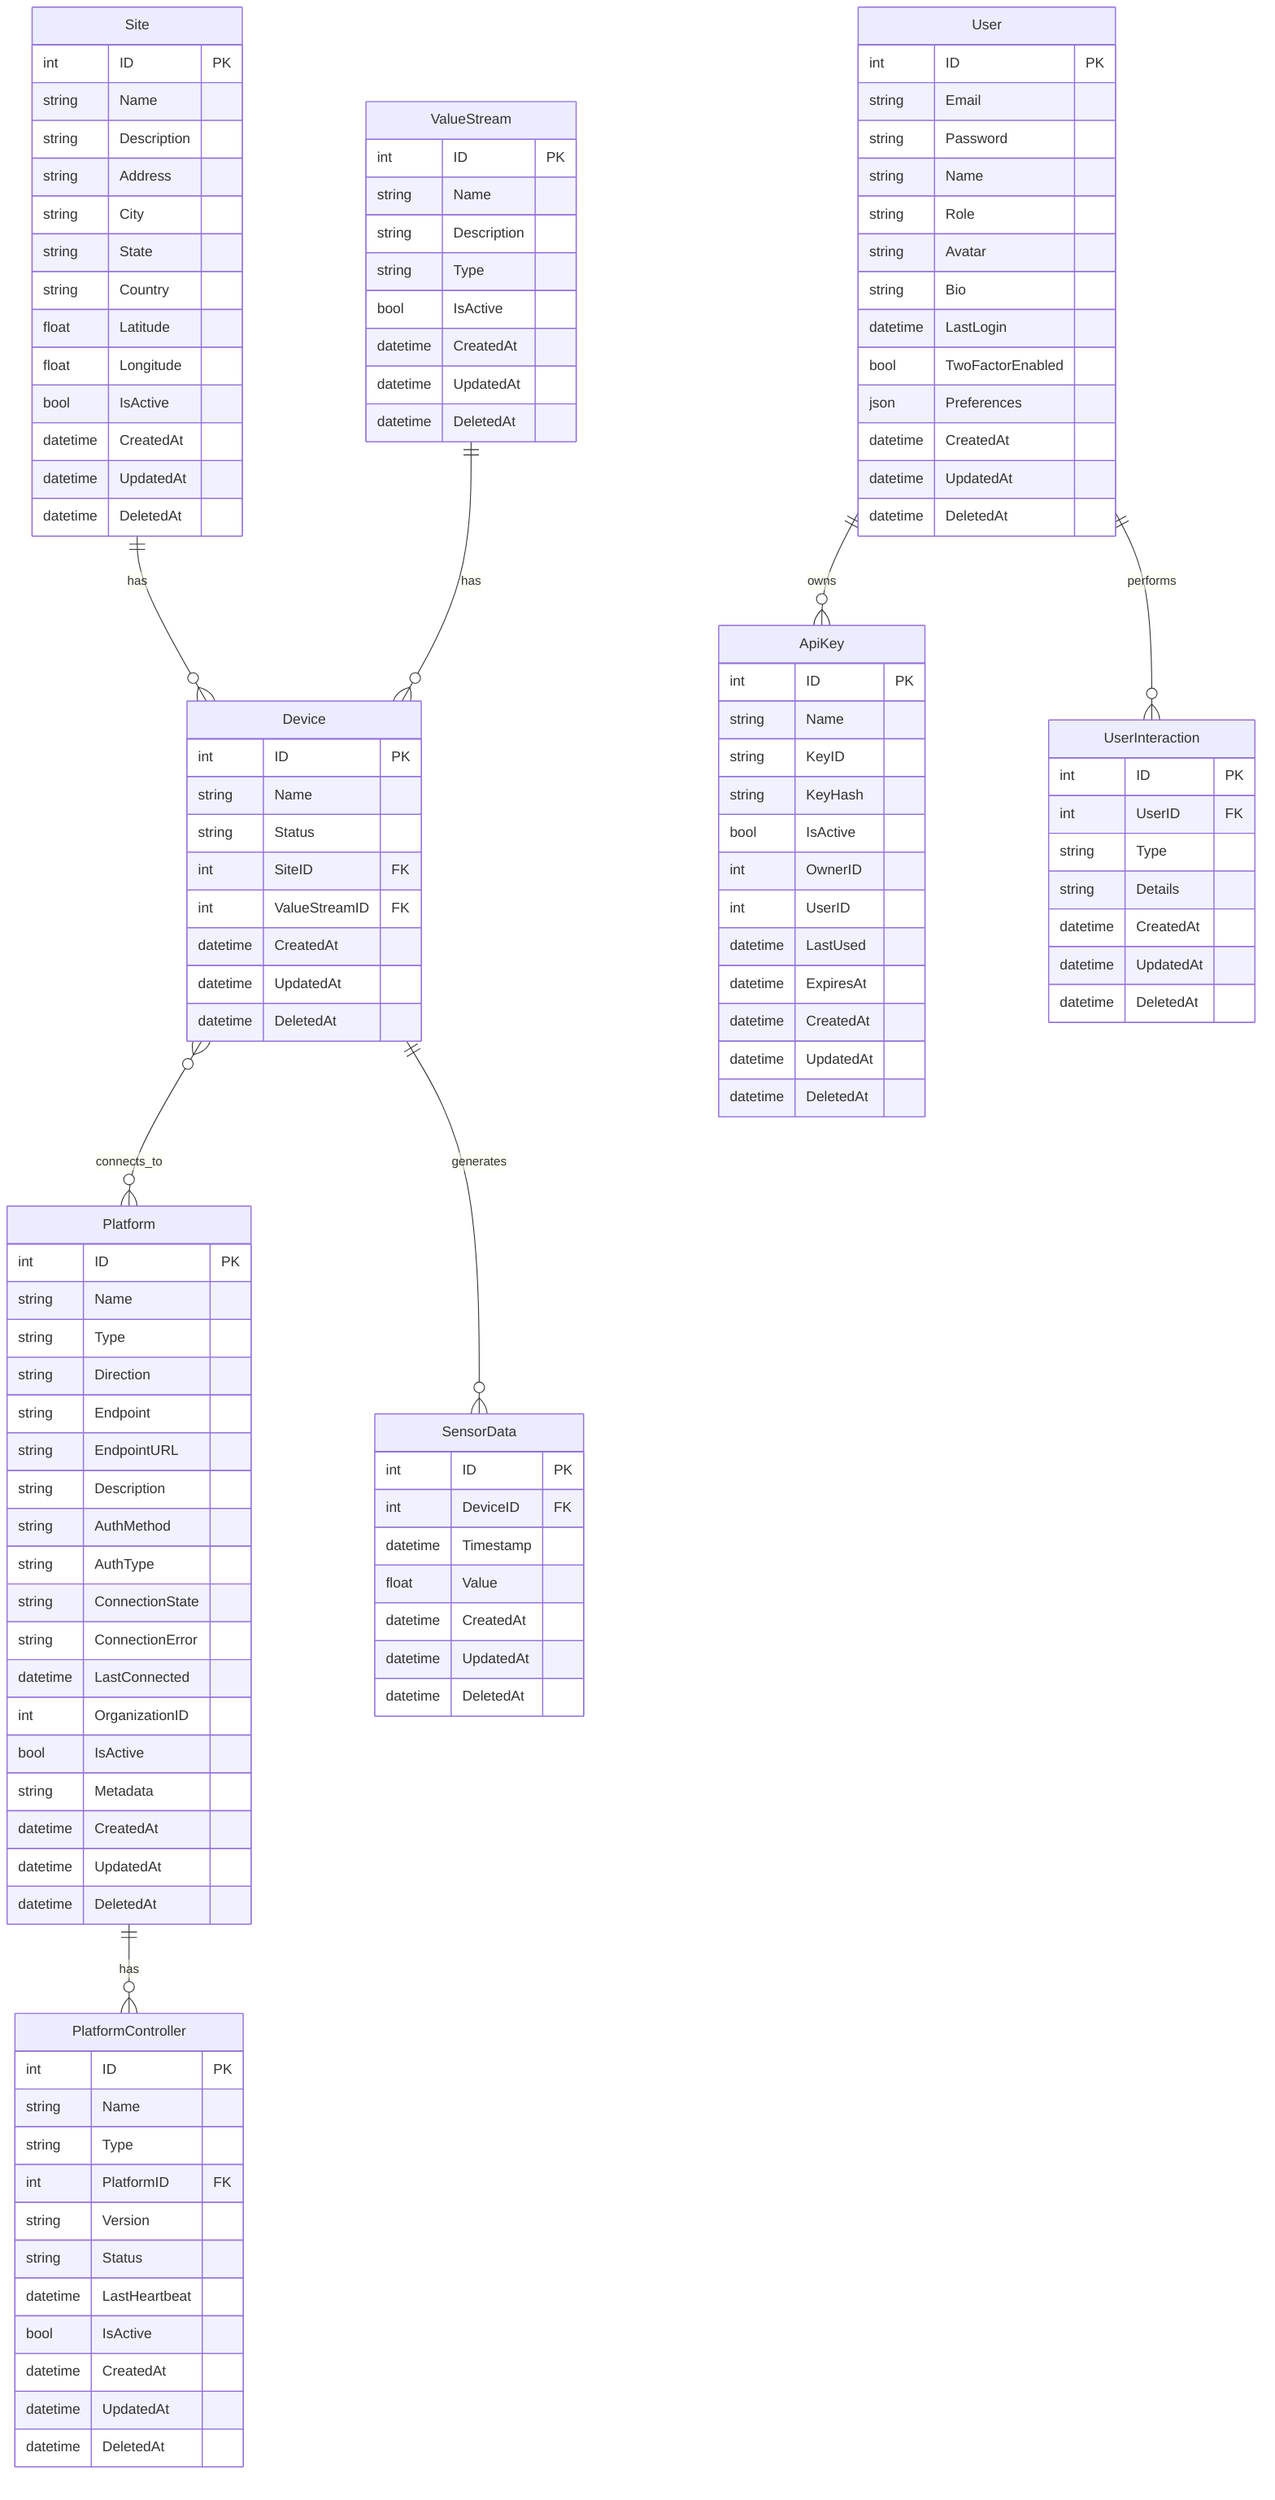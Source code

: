 erDiagram
    User {
        int ID PK
        string Email
        string Password
        string Name
        string Role
        string Avatar
        string Bio
        datetime LastLogin
        bool TwoFactorEnabled
        json Preferences
        datetime CreatedAt
        datetime UpdatedAt
        datetime DeletedAt
    }

    Site {
        int ID PK
        string Name
        string Description
        string Address
        string City
        string State
        string Country
        float Latitude
        float Longitude
        bool IsActive
        datetime CreatedAt
        datetime UpdatedAt
        datetime DeletedAt
    }

    Device {
        int ID PK
        string Name
        string Status
        int SiteID FK
        int ValueStreamID FK
        datetime CreatedAt
        datetime UpdatedAt
        datetime DeletedAt
    }

    ValueStream {
        int ID PK
        string Name
        string Description
        string Type
        bool IsActive
        datetime CreatedAt
        datetime UpdatedAt
        datetime DeletedAt
    }

    Platform {
        int ID PK
        string Name
        string Type
        string Direction
        string Endpoint
        string EndpointURL
        string Description
        string AuthMethod
        string AuthType
        string ConnectionState
        string ConnectionError
        datetime LastConnected
        int OrganizationID
        bool IsActive
        string Metadata
        datetime CreatedAt
        datetime UpdatedAt
        datetime DeletedAt
    }

    PlatformController {
        int ID PK
        string Name
        string Type
        int PlatformID FK
        string Version
        string Status
        datetime LastHeartbeat
        bool IsActive
        datetime CreatedAt
        datetime UpdatedAt
        datetime DeletedAt
    }

    SensorData {
        int ID PK
        int DeviceID FK
        datetime Timestamp
        float Value
        datetime CreatedAt
        datetime UpdatedAt
        datetime DeletedAt
    }

    ApiKey {
        int ID PK
        string Name
        string KeyID
        string KeyHash
        bool IsActive
        int OwnerID
        int UserID
        datetime LastUsed
        datetime ExpiresAt
        datetime CreatedAt
        datetime UpdatedAt
        datetime DeletedAt
    }

    UserInteraction {
        int ID PK
        int UserID FK
        string Type
        string Details
        datetime CreatedAt
        datetime UpdatedAt
        datetime DeletedAt
    }

    Site ||--o{ Device : "has"
    ValueStream ||--o{ Device : "has"
    Device ||--o{ SensorData : "generates"
    Platform ||--o{ PlatformController : "has"
    User ||--o{ UserInteraction : "performs"
    User ||--o{ ApiKey : "owns"
    Device }o--o{ Platform : "connects_to"